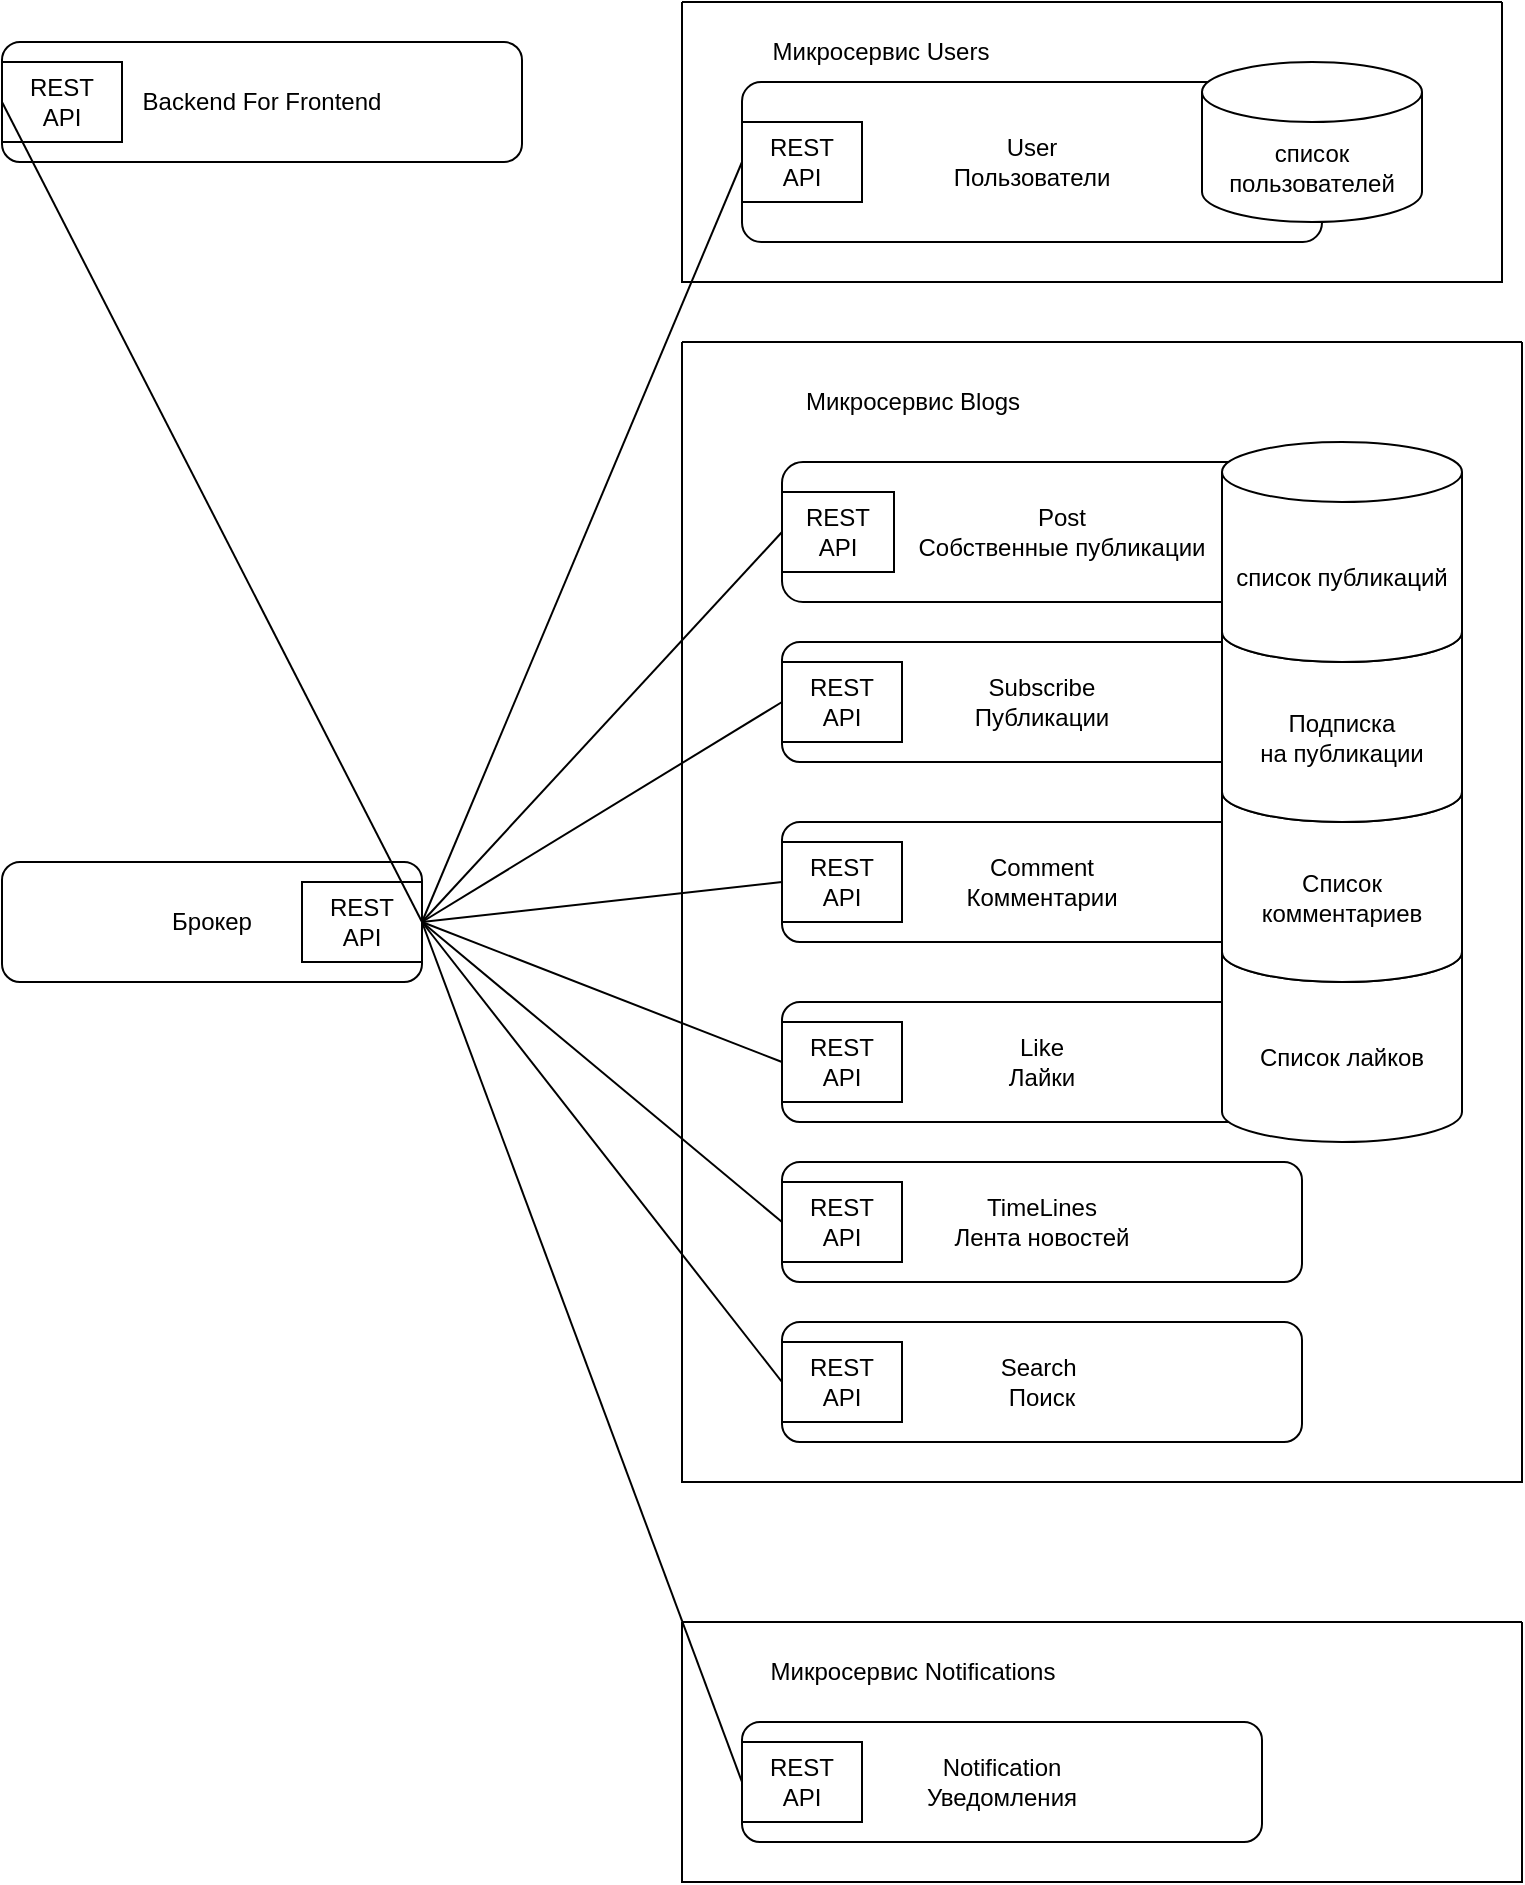 <mxfile version="20.5.3" type="device"><diagram id="zwI1V7syFGpVoRxScN1c" name="Страница 1"><mxGraphModel dx="2062" dy="1122" grid="1" gridSize="10" guides="1" tooltips="1" connect="1" arrows="1" fold="1" page="1" pageScale="1" pageWidth="827" pageHeight="1169" math="0" shadow="0"><root><mxCell id="0"/><mxCell id="1" parent="0"/><mxCell id="RjzydIUDJr7nyVc0dnHz-5" value="Брокер" style="rounded=1;whiteSpace=wrap;html=1;" parent="1" vertex="1"><mxGeometry x="30" y="460" width="210" height="60" as="geometry"/></mxCell><mxCell id="RjzydIUDJr7nyVc0dnHz-6" value="REST&lt;br&gt;API" style="rounded=0;whiteSpace=wrap;html=1;" parent="1" vertex="1"><mxGeometry x="180" y="470" width="60" height="40" as="geometry"/></mxCell><mxCell id="RjzydIUDJr7nyVc0dnHz-17" value="" style="endArrow=none;html=1;rounded=0;exitX=1;exitY=0.5;exitDx=0;exitDy=0;entryX=0;entryY=0.5;entryDx=0;entryDy=0;" parent="1" source="RjzydIUDJr7nyVc0dnHz-6" target="RjzydIUDJr7nyVc0dnHz-8" edge="1"><mxGeometry width="50" height="50" relative="1" as="geometry"><mxPoint x="270" y="340" as="sourcePoint"/><mxPoint x="320" y="290" as="targetPoint"/></mxGeometry></mxCell><mxCell id="RjzydIUDJr7nyVc0dnHz-18" value="" style="endArrow=none;html=1;rounded=0;entryX=0;entryY=0.5;entryDx=0;entryDy=0;" parent="1" target="RjzydIUDJr7nyVc0dnHz-7" edge="1"><mxGeometry width="50" height="50" relative="1" as="geometry"><mxPoint x="240" y="490" as="sourcePoint"/><mxPoint x="360" y="290" as="targetPoint"/></mxGeometry></mxCell><mxCell id="RjzydIUDJr7nyVc0dnHz-19" value="" style="endArrow=none;html=1;rounded=0;exitX=1;exitY=0.5;exitDx=0;exitDy=0;entryX=0;entryY=0.5;entryDx=0;entryDy=0;" parent="1" source="RjzydIUDJr7nyVc0dnHz-6" target="RjzydIUDJr7nyVc0dnHz-13" edge="1"><mxGeometry width="50" height="50" relative="1" as="geometry"><mxPoint x="320" y="350" as="sourcePoint"/><mxPoint x="370" y="300" as="targetPoint"/></mxGeometry></mxCell><mxCell id="RjzydIUDJr7nyVc0dnHz-20" value="" style="endArrow=none;html=1;rounded=0;exitX=1;exitY=0.5;exitDx=0;exitDy=0;entryX=0;entryY=0.5;entryDx=0;entryDy=0;" parent="1" source="RjzydIUDJr7nyVc0dnHz-6" target="RjzydIUDJr7nyVc0dnHz-14" edge="1"><mxGeometry width="50" height="50" relative="1" as="geometry"><mxPoint x="330" y="360" as="sourcePoint"/><mxPoint x="380" y="310" as="targetPoint"/></mxGeometry></mxCell><mxCell id="RjzydIUDJr7nyVc0dnHz-21" value="" style="endArrow=none;html=1;rounded=0;exitX=1;exitY=0.5;exitDx=0;exitDy=0;entryX=0;entryY=0.5;entryDx=0;entryDy=0;" parent="1" source="RjzydIUDJr7nyVc0dnHz-6" target="RjzydIUDJr7nyVc0dnHz-23" edge="1"><mxGeometry width="50" height="50" relative="1" as="geometry"><mxPoint x="260" y="290" as="sourcePoint"/><mxPoint x="410" y="510" as="targetPoint"/></mxGeometry></mxCell><mxCell id="RjzydIUDJr7nyVc0dnHz-27" value="Notification&lt;br&gt;Уведомления" style="rounded=1;whiteSpace=wrap;html=1;" parent="1" vertex="1"><mxGeometry x="400" y="890" width="260" height="60" as="geometry"/></mxCell><mxCell id="RjzydIUDJr7nyVc0dnHz-29" value="REST&lt;br&gt;API" style="rounded=0;whiteSpace=wrap;html=1;" parent="1" vertex="1"><mxGeometry x="400" y="900" width="60" height="40" as="geometry"/></mxCell><mxCell id="RjzydIUDJr7nyVc0dnHz-32" value="Backend For Frontend" style="rounded=1;whiteSpace=wrap;html=1;" parent="1" vertex="1"><mxGeometry x="30" y="50" width="260" height="60" as="geometry"/></mxCell><mxCell id="RjzydIUDJr7nyVc0dnHz-33" value="REST&lt;br&gt;API" style="rounded=0;whiteSpace=wrap;html=1;" parent="1" vertex="1"><mxGeometry x="30" y="60" width="60" height="40" as="geometry"/></mxCell><mxCell id="RjzydIUDJr7nyVc0dnHz-34" value="" style="endArrow=none;html=1;rounded=0;entryX=0;entryY=0.5;entryDx=0;entryDy=0;exitX=1;exitY=0.5;exitDx=0;exitDy=0;" parent="1" source="RjzydIUDJr7nyVc0dnHz-6" target="RjzydIUDJr7nyVc0dnHz-25" edge="1"><mxGeometry width="50" height="50" relative="1" as="geometry"><mxPoint x="390" y="480" as="sourcePoint"/><mxPoint x="440" y="430" as="targetPoint"/></mxGeometry></mxCell><mxCell id="RjzydIUDJr7nyVc0dnHz-35" value="" style="endArrow=none;html=1;rounded=0;entryX=0;entryY=0.5;entryDx=0;entryDy=0;" parent="1" target="RjzydIUDJr7nyVc0dnHz-33" edge="1"><mxGeometry width="50" height="50" relative="1" as="geometry"><mxPoint x="240" y="490" as="sourcePoint"/><mxPoint x="310" y="850" as="targetPoint"/></mxGeometry></mxCell><mxCell id="RjzydIUDJr7nyVc0dnHz-36" value="" style="endArrow=none;html=1;rounded=0;entryX=0;entryY=0.5;entryDx=0;entryDy=0;" parent="1" target="RjzydIUDJr7nyVc0dnHz-31" edge="1"><mxGeometry width="50" height="50" relative="1" as="geometry"><mxPoint x="240" y="490" as="sourcePoint"/><mxPoint x="310" y="740" as="targetPoint"/></mxGeometry></mxCell><mxCell id="RjzydIUDJr7nyVc0dnHz-38" value="" style="endArrow=none;html=1;rounded=0;exitX=1;exitY=0.5;exitDx=0;exitDy=0;entryX=0;entryY=0.5;entryDx=0;entryDy=0;" parent="1" source="RjzydIUDJr7nyVc0dnHz-6" target="RjzydIUDJr7nyVc0dnHz-29" edge="1"><mxGeometry width="50" height="50" relative="1" as="geometry"><mxPoint x="250" y="540" as="sourcePoint"/><mxPoint x="330" y="620" as="targetPoint"/></mxGeometry></mxCell><mxCell id="z-nao-XDyZvdNDSiSO3_-1" value="" style="swimlane;startSize=0;" vertex="1" parent="1"><mxGeometry x="370" y="200" width="420" height="570" as="geometry"><mxRectangle x="370" y="200" width="50" height="40" as="alternateBounds"/></mxGeometry></mxCell><mxCell id="RjzydIUDJr7nyVc0dnHz-11" value="Comment&lt;br&gt;Комментарии" style="rounded=1;whiteSpace=wrap;html=1;" parent="z-nao-XDyZvdNDSiSO3_-1" vertex="1"><mxGeometry x="50" y="240" width="260" height="60" as="geometry"/></mxCell><mxCell id="RjzydIUDJr7nyVc0dnHz-12" value="Like&lt;br&gt;Лайки" style="rounded=1;whiteSpace=wrap;html=1;" parent="z-nao-XDyZvdNDSiSO3_-1" vertex="1"><mxGeometry x="50" y="330" width="260" height="60" as="geometry"/></mxCell><mxCell id="RjzydIUDJr7nyVc0dnHz-23" value="REST&lt;br&gt;API" style="rounded=0;whiteSpace=wrap;html=1;" parent="z-nao-XDyZvdNDSiSO3_-1" vertex="1"><mxGeometry x="50" y="250" width="60" height="40" as="geometry"/></mxCell><mxCell id="RjzydIUDJr7nyVc0dnHz-24" value="Список лайков" style="shape=cylinder3;whiteSpace=wrap;html=1;boundedLbl=1;backgroundOutline=1;size=15;" parent="z-nao-XDyZvdNDSiSO3_-1" vertex="1"><mxGeometry x="270" y="290" width="120" height="110" as="geometry"/></mxCell><mxCell id="RjzydIUDJr7nyVc0dnHz-25" value="REST&lt;br&gt;API" style="rounded=0;whiteSpace=wrap;html=1;" parent="z-nao-XDyZvdNDSiSO3_-1" vertex="1"><mxGeometry x="50" y="340" width="60" height="40" as="geometry"/></mxCell><mxCell id="RjzydIUDJr7nyVc0dnHz-2" value="Post&lt;br&gt;Собственные публикации" style="rounded=1;whiteSpace=wrap;html=1;" parent="z-nao-XDyZvdNDSiSO3_-1" vertex="1"><mxGeometry x="50" y="60" width="280" height="70" as="geometry"/></mxCell><mxCell id="RjzydIUDJr7nyVc0dnHz-4" value="Subscribe&lt;br&gt;Публикации" style="rounded=1;whiteSpace=wrap;html=1;" parent="z-nao-XDyZvdNDSiSO3_-1" vertex="1"><mxGeometry x="50" y="150" width="260" height="60" as="geometry"/></mxCell><mxCell id="RjzydIUDJr7nyVc0dnHz-7" value="REST&lt;br&gt;API" style="rounded=0;whiteSpace=wrap;html=1;" parent="z-nao-XDyZvdNDSiSO3_-1" vertex="1"><mxGeometry x="50" y="75" width="56" height="40" as="geometry"/></mxCell><mxCell id="RjzydIUDJr7nyVc0dnHz-13" value="REST&lt;br&gt;API" style="rounded=0;whiteSpace=wrap;html=1;" parent="z-nao-XDyZvdNDSiSO3_-1" vertex="1"><mxGeometry x="50" y="160" width="60" height="40" as="geometry"/></mxCell><mxCell id="z-nao-XDyZvdNDSiSO3_-9" value="Микросервис Blogs" style="text;html=1;align=center;verticalAlign=middle;resizable=0;points=[];autosize=1;strokeColor=none;fillColor=none;" vertex="1" parent="z-nao-XDyZvdNDSiSO3_-1"><mxGeometry x="50" y="15" width="130" height="30" as="geometry"/></mxCell><mxCell id="RjzydIUDJr7nyVc0dnHz-10" value="TimeLines&lt;br&gt;Лента новостей" style="rounded=1;whiteSpace=wrap;html=1;" parent="z-nao-XDyZvdNDSiSO3_-1" vertex="1"><mxGeometry x="50" y="410" width="260" height="60" as="geometry"/></mxCell><mxCell id="RjzydIUDJr7nyVc0dnHz-14" value="REST&lt;br&gt;API" style="rounded=0;whiteSpace=wrap;html=1;" parent="z-nao-XDyZvdNDSiSO3_-1" vertex="1"><mxGeometry x="50" y="420" width="60" height="40" as="geometry"/></mxCell><mxCell id="RjzydIUDJr7nyVc0dnHz-30" value="Search&amp;nbsp;&lt;br&gt;Поиск" style="rounded=1;whiteSpace=wrap;html=1;" parent="z-nao-XDyZvdNDSiSO3_-1" vertex="1"><mxGeometry x="50" y="490" width="260" height="60" as="geometry"/></mxCell><mxCell id="RjzydIUDJr7nyVc0dnHz-31" value="REST&lt;br&gt;API" style="rounded=0;whiteSpace=wrap;html=1;" parent="z-nao-XDyZvdNDSiSO3_-1" vertex="1"><mxGeometry x="50" y="500" width="60" height="40" as="geometry"/></mxCell><mxCell id="RjzydIUDJr7nyVc0dnHz-22" value="Список комментариев" style="shape=cylinder3;whiteSpace=wrap;html=1;boundedLbl=1;backgroundOutline=1;size=15;" parent="z-nao-XDyZvdNDSiSO3_-1" vertex="1"><mxGeometry x="270" y="210" width="120" height="110" as="geometry"/></mxCell><mxCell id="RjzydIUDJr7nyVc0dnHz-26" value="Подписка&lt;br&gt;на публикации" style="shape=cylinder3;whiteSpace=wrap;html=1;boundedLbl=1;backgroundOutline=1;size=15;" parent="z-nao-XDyZvdNDSiSO3_-1" vertex="1"><mxGeometry x="270" y="130" width="120" height="110" as="geometry"/></mxCell><mxCell id="RjzydIUDJr7nyVc0dnHz-3" value="список публикаций" style="shape=cylinder3;whiteSpace=wrap;html=1;boundedLbl=1;backgroundOutline=1;size=15;" parent="z-nao-XDyZvdNDSiSO3_-1" vertex="1"><mxGeometry x="270" y="50" width="120" height="110" as="geometry"/></mxCell><mxCell id="z-nao-XDyZvdNDSiSO3_-8" value="" style="swimlane;startSize=0;fillColor=none;" vertex="1" parent="1"><mxGeometry x="370" y="30" width="410" height="140" as="geometry"><mxRectangle x="370" y="30" width="50" height="40" as="alternateBounds"/></mxGeometry></mxCell><mxCell id="z-nao-XDyZvdNDSiSO3_-7" value="Микросервис Users" style="text;html=1;align=center;verticalAlign=middle;resizable=0;points=[];autosize=1;strokeColor=none;fillColor=none;" vertex="1" parent="z-nao-XDyZvdNDSiSO3_-8"><mxGeometry x="34" y="10" width="130" height="30" as="geometry"/></mxCell><mxCell id="f8t0mnrayC1UuVbcEamQ-3" value="User&lt;br&gt;Пользователи" style="rounded=1;whiteSpace=wrap;html=1;arcSize=12;" parent="z-nao-XDyZvdNDSiSO3_-8" vertex="1"><mxGeometry x="30" y="40" width="290" height="80" as="geometry"/></mxCell><mxCell id="RjzydIUDJr7nyVc0dnHz-1" value="список пользователей" style="shape=cylinder3;whiteSpace=wrap;html=1;boundedLbl=1;backgroundOutline=1;size=15;" parent="z-nao-XDyZvdNDSiSO3_-8" vertex="1"><mxGeometry x="260" y="30" width="110" height="80" as="geometry"/></mxCell><mxCell id="RjzydIUDJr7nyVc0dnHz-8" value="REST&lt;br&gt;API" style="rounded=0;whiteSpace=wrap;html=1;" parent="z-nao-XDyZvdNDSiSO3_-8" vertex="1"><mxGeometry x="30" y="60" width="60" height="40" as="geometry"/></mxCell><mxCell id="z-nao-XDyZvdNDSiSO3_-10" value="Микросервис Notifications" style="text;html=1;align=center;verticalAlign=middle;resizable=0;points=[];autosize=1;strokeColor=none;fillColor=none;" vertex="1" parent="1"><mxGeometry x="400" y="850" width="170" height="30" as="geometry"/></mxCell><mxCell id="z-nao-XDyZvdNDSiSO3_-15" value="" style="swimlane;startSize=0;fillColor=none;" vertex="1" parent="1"><mxGeometry x="370" y="840" width="420" height="130" as="geometry"><mxRectangle x="370" y="840" width="50" height="40" as="alternateBounds"/></mxGeometry></mxCell></root></mxGraphModel></diagram></mxfile>